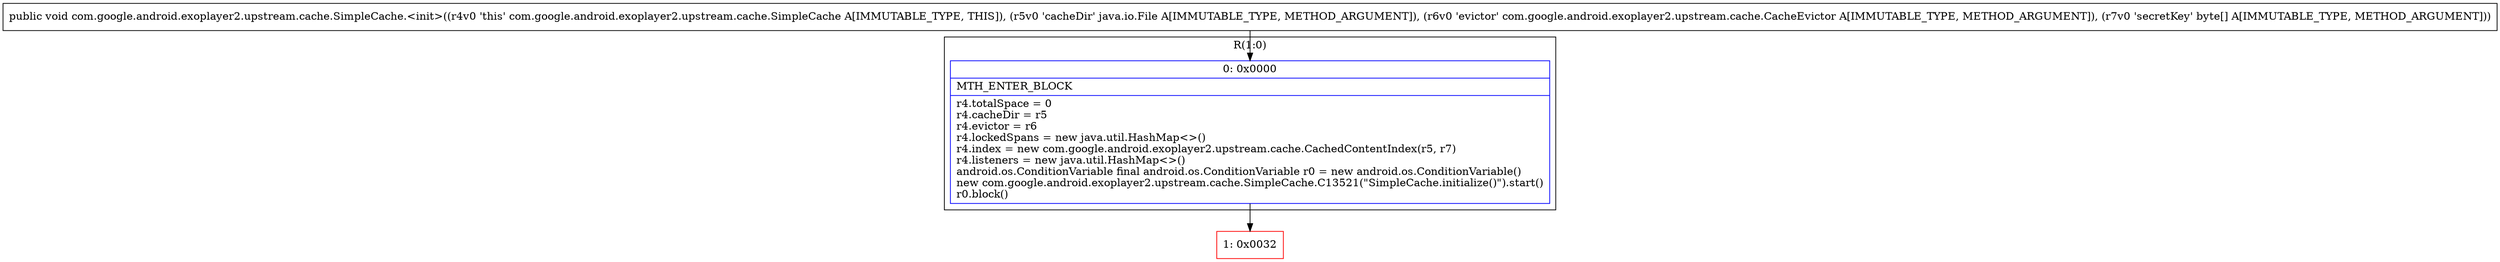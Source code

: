digraph "CFG forcom.google.android.exoplayer2.upstream.cache.SimpleCache.\<init\>(Ljava\/io\/File;Lcom\/google\/android\/exoplayer2\/upstream\/cache\/CacheEvictor;[B)V" {
subgraph cluster_Region_1488879373 {
label = "R(1:0)";
node [shape=record,color=blue];
Node_0 [shape=record,label="{0\:\ 0x0000|MTH_ENTER_BLOCK\l|r4.totalSpace = 0\lr4.cacheDir = r5\lr4.evictor = r6\lr4.lockedSpans = new java.util.HashMap\<\>()\lr4.index = new com.google.android.exoplayer2.upstream.cache.CachedContentIndex(r5, r7)\lr4.listeners = new java.util.HashMap\<\>()\landroid.os.ConditionVariable final android.os.ConditionVariable r0 = new android.os.ConditionVariable()\lnew com.google.android.exoplayer2.upstream.cache.SimpleCache.C13521(\"SimpleCache.initialize()\").start()\lr0.block()\l}"];
}
Node_1 [shape=record,color=red,label="{1\:\ 0x0032}"];
MethodNode[shape=record,label="{public void com.google.android.exoplayer2.upstream.cache.SimpleCache.\<init\>((r4v0 'this' com.google.android.exoplayer2.upstream.cache.SimpleCache A[IMMUTABLE_TYPE, THIS]), (r5v0 'cacheDir' java.io.File A[IMMUTABLE_TYPE, METHOD_ARGUMENT]), (r6v0 'evictor' com.google.android.exoplayer2.upstream.cache.CacheEvictor A[IMMUTABLE_TYPE, METHOD_ARGUMENT]), (r7v0 'secretKey' byte[] A[IMMUTABLE_TYPE, METHOD_ARGUMENT])) }"];
MethodNode -> Node_0;
Node_0 -> Node_1;
}

